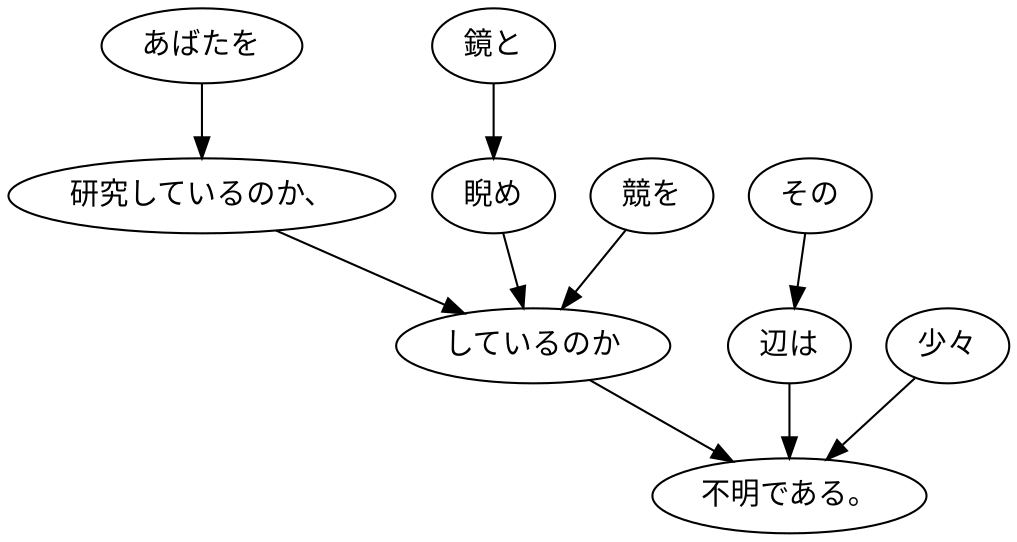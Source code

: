 digraph graph5690 {
	node0 [label="あばたを"];
	node1 [label="研究しているのか、"];
	node2 [label="鏡と"];
	node3 [label="睨め"];
	node4 [label="競を"];
	node5 [label="しているのか"];
	node6 [label="その"];
	node7 [label="辺は"];
	node8 [label="少々"];
	node9 [label="不明である。"];
	node0 -> node1;
	node1 -> node5;
	node2 -> node3;
	node3 -> node5;
	node4 -> node5;
	node5 -> node9;
	node6 -> node7;
	node7 -> node9;
	node8 -> node9;
}
